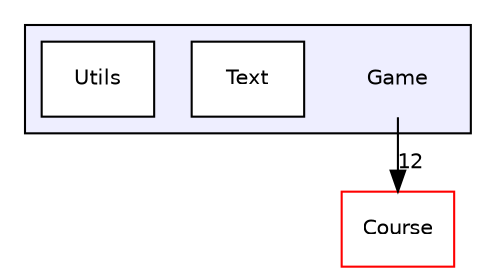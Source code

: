 digraph "Game" {
  compound=true
  node [ fontsize="10", fontname="Helvetica"];
  edge [ labelfontsize="10", labelfontname="Helvetica"];
  subgraph clusterdir_c33286056d2acf479cd8641ef845fec1 {
    graph [ bgcolor="#eeeeff", pencolor="black", label="" URL="dir_c33286056d2acf479cd8641ef845fec1.html"];
    dir_c33286056d2acf479cd8641ef845fec1 [shape=plaintext label="Game"];
    dir_20d2653406bb0a79301ebbab5c147b94 [shape=box label="Text" color="black" fillcolor="white" style="filled" URL="dir_20d2653406bb0a79301ebbab5c147b94.html"];
    dir_04811c4941b9653693f84748e3c79bc0 [shape=box label="Utils" color="black" fillcolor="white" style="filled" URL="dir_04811c4941b9653693f84748e3c79bc0.html"];
  }
  dir_e6896a8a5f37dc8990fe861f004b1f70 [shape=box label="Course" fillcolor="white" style="filled" color="red" URL="dir_e6896a8a5f37dc8990fe861f004b1f70.html"];
  dir_c33286056d2acf479cd8641ef845fec1->dir_e6896a8a5f37dc8990fe861f004b1f70 [headlabel="12", labeldistance=1.5 headhref="dir_000009_000000.html"];
}
